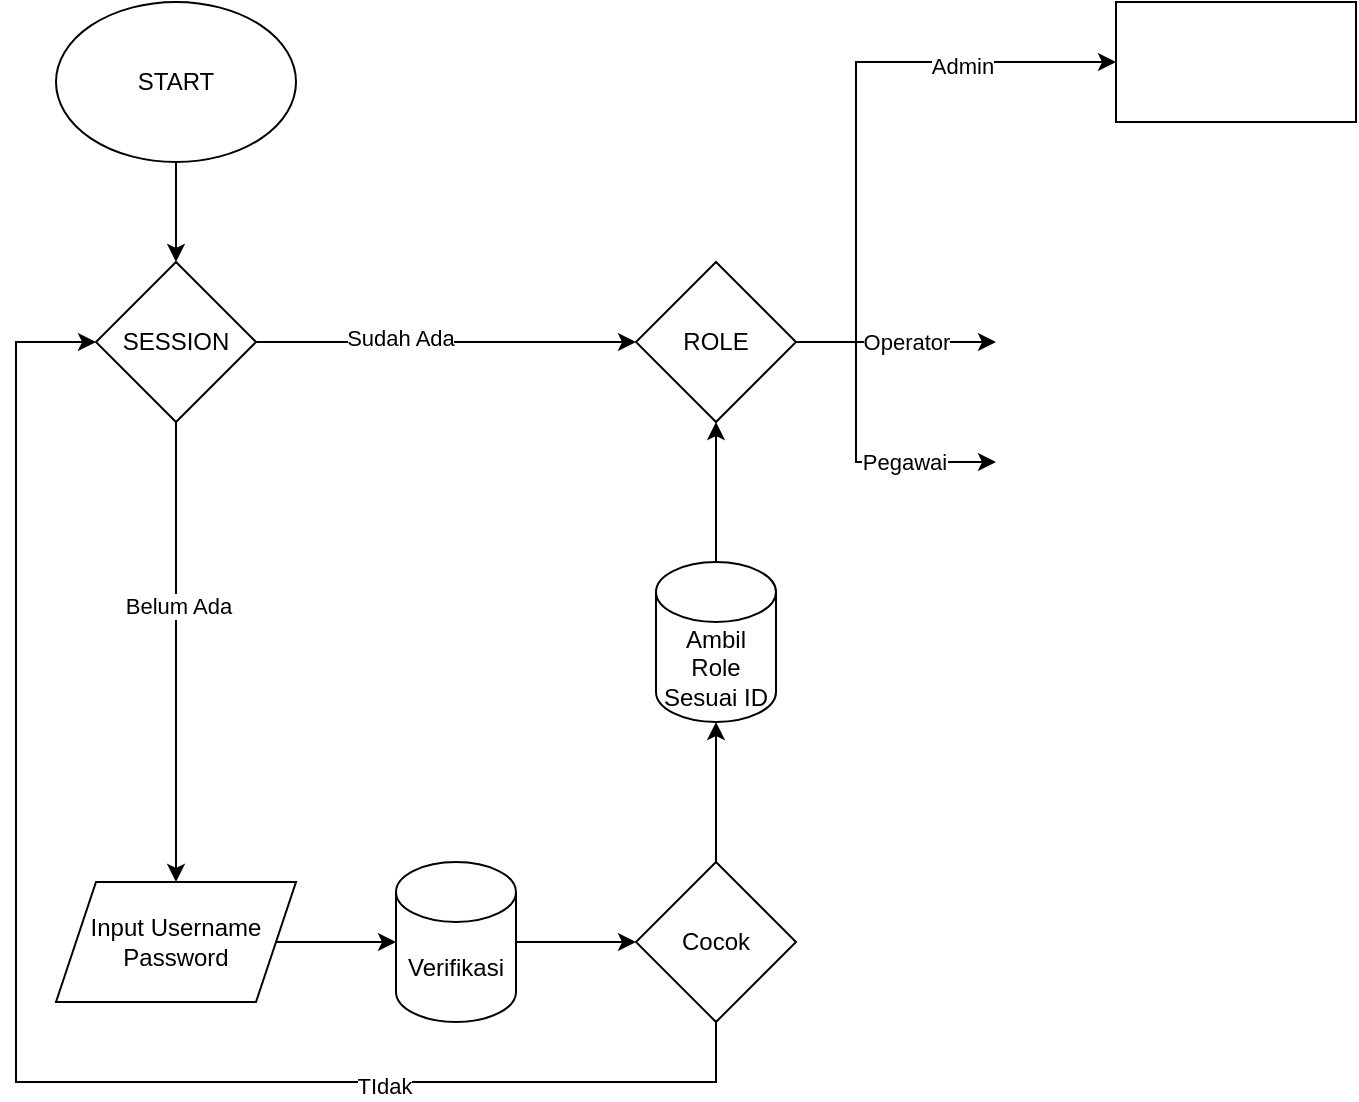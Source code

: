 <mxfile version="22.1.7" type="github">
  <diagram name="Halaman-1" id="u0LsdkkyKvP38xiplY5e">
    <mxGraphModel dx="566" dy="314" grid="1" gridSize="10" guides="1" tooltips="1" connect="1" arrows="1" fold="1" page="1" pageScale="1" pageWidth="827" pageHeight="1169" math="0" shadow="0">
      <root>
        <mxCell id="0" />
        <mxCell id="1" parent="0" />
        <mxCell id="k8NydNRfbX4hoKyEO9T_-6" value="" style="edgeStyle=orthogonalEdgeStyle;rounded=0;orthogonalLoop=1;jettySize=auto;html=1;" edge="1" parent="1" source="k8NydNRfbX4hoKyEO9T_-1" target="k8NydNRfbX4hoKyEO9T_-4">
          <mxGeometry relative="1" as="geometry" />
        </mxCell>
        <mxCell id="k8NydNRfbX4hoKyEO9T_-1" value="START" style="ellipse;whiteSpace=wrap;html=1;" vertex="1" parent="1">
          <mxGeometry x="30" y="10" width="120" height="80" as="geometry" />
        </mxCell>
        <mxCell id="k8NydNRfbX4hoKyEO9T_-12" style="edgeStyle=orthogonalEdgeStyle;rounded=0;orthogonalLoop=1;jettySize=auto;html=1;entryX=0;entryY=0.5;entryDx=0;entryDy=0;" edge="1" parent="1" source="k8NydNRfbX4hoKyEO9T_-4" target="k8NydNRfbX4hoKyEO9T_-8">
          <mxGeometry relative="1" as="geometry" />
        </mxCell>
        <mxCell id="k8NydNRfbX4hoKyEO9T_-14" value="Sudah Ada" style="edgeLabel;html=1;align=center;verticalAlign=middle;resizable=0;points=[];" vertex="1" connectable="0" parent="k8NydNRfbX4hoKyEO9T_-12">
          <mxGeometry x="-0.243" y="2" relative="1" as="geometry">
            <mxPoint as="offset" />
          </mxGeometry>
        </mxCell>
        <mxCell id="k8NydNRfbX4hoKyEO9T_-18" value="" style="edgeStyle=orthogonalEdgeStyle;rounded=0;orthogonalLoop=1;jettySize=auto;html=1;" edge="1" parent="1" source="k8NydNRfbX4hoKyEO9T_-4" target="k8NydNRfbX4hoKyEO9T_-16">
          <mxGeometry relative="1" as="geometry" />
        </mxCell>
        <mxCell id="k8NydNRfbX4hoKyEO9T_-19" value="Belum Ada" style="edgeLabel;html=1;align=center;verticalAlign=middle;resizable=0;points=[];" vertex="1" connectable="0" parent="k8NydNRfbX4hoKyEO9T_-18">
          <mxGeometry x="-0.2" y="1" relative="1" as="geometry">
            <mxPoint as="offset" />
          </mxGeometry>
        </mxCell>
        <mxCell id="k8NydNRfbX4hoKyEO9T_-4" value="SESSION" style="rhombus;whiteSpace=wrap;html=1;" vertex="1" parent="1">
          <mxGeometry x="50" y="140" width="80" height="80" as="geometry" />
        </mxCell>
        <mxCell id="k8NydNRfbX4hoKyEO9T_-32" style="edgeStyle=orthogonalEdgeStyle;rounded=0;orthogonalLoop=1;jettySize=auto;html=1;entryX=0;entryY=0.5;entryDx=0;entryDy=0;" edge="1" parent="1" source="k8NydNRfbX4hoKyEO9T_-8" target="k8NydNRfbX4hoKyEO9T_-39">
          <mxGeometry relative="1" as="geometry">
            <mxPoint x="500" y="120" as="targetPoint" />
            <Array as="points">
              <mxPoint x="430" y="180" />
              <mxPoint x="430" y="40" />
            </Array>
          </mxGeometry>
        </mxCell>
        <mxCell id="k8NydNRfbX4hoKyEO9T_-36" value="Admin" style="edgeLabel;html=1;align=center;verticalAlign=middle;resizable=0;points=[];" vertex="1" connectable="0" parent="k8NydNRfbX4hoKyEO9T_-32">
          <mxGeometry x="0.482" y="-2" relative="1" as="geometry">
            <mxPoint as="offset" />
          </mxGeometry>
        </mxCell>
        <mxCell id="k8NydNRfbX4hoKyEO9T_-33" style="edgeStyle=orthogonalEdgeStyle;rounded=0;orthogonalLoop=1;jettySize=auto;html=1;" edge="1" parent="1" source="k8NydNRfbX4hoKyEO9T_-8">
          <mxGeometry relative="1" as="geometry">
            <mxPoint x="500" y="180" as="targetPoint" />
          </mxGeometry>
        </mxCell>
        <mxCell id="k8NydNRfbX4hoKyEO9T_-37" value="Operator" style="edgeLabel;html=1;align=center;verticalAlign=middle;resizable=0;points=[];" vertex="1" connectable="0" parent="k8NydNRfbX4hoKyEO9T_-33">
          <mxGeometry x="0.105" y="1" relative="1" as="geometry">
            <mxPoint as="offset" />
          </mxGeometry>
        </mxCell>
        <mxCell id="k8NydNRfbX4hoKyEO9T_-34" style="edgeStyle=orthogonalEdgeStyle;rounded=0;orthogonalLoop=1;jettySize=auto;html=1;" edge="1" parent="1" source="k8NydNRfbX4hoKyEO9T_-8">
          <mxGeometry relative="1" as="geometry">
            <mxPoint x="500" y="240" as="targetPoint" />
            <Array as="points">
              <mxPoint x="430" y="180" />
              <mxPoint x="430" y="240" />
            </Array>
          </mxGeometry>
        </mxCell>
        <mxCell id="k8NydNRfbX4hoKyEO9T_-38" value="Pegawai" style="edgeLabel;html=1;align=center;verticalAlign=middle;resizable=0;points=[];" vertex="1" connectable="0" parent="k8NydNRfbX4hoKyEO9T_-34">
          <mxGeometry x="0.417" relative="1" as="geometry">
            <mxPoint as="offset" />
          </mxGeometry>
        </mxCell>
        <mxCell id="k8NydNRfbX4hoKyEO9T_-8" value="ROLE" style="rhombus;whiteSpace=wrap;html=1;" vertex="1" parent="1">
          <mxGeometry x="320" y="140" width="80" height="80" as="geometry" />
        </mxCell>
        <mxCell id="k8NydNRfbX4hoKyEO9T_-23" value="" style="edgeStyle=orthogonalEdgeStyle;rounded=0;orthogonalLoop=1;jettySize=auto;html=1;" edge="1" parent="1" source="k8NydNRfbX4hoKyEO9T_-15" target="k8NydNRfbX4hoKyEO9T_-22">
          <mxGeometry relative="1" as="geometry" />
        </mxCell>
        <mxCell id="k8NydNRfbX4hoKyEO9T_-15" value="Verifikasi" style="shape=cylinder3;whiteSpace=wrap;html=1;boundedLbl=1;backgroundOutline=1;size=15;" vertex="1" parent="1">
          <mxGeometry x="200" y="440" width="60" height="80" as="geometry" />
        </mxCell>
        <mxCell id="k8NydNRfbX4hoKyEO9T_-21" value="" style="edgeStyle=orthogonalEdgeStyle;rounded=0;orthogonalLoop=1;jettySize=auto;html=1;" edge="1" parent="1" source="k8NydNRfbX4hoKyEO9T_-16" target="k8NydNRfbX4hoKyEO9T_-15">
          <mxGeometry relative="1" as="geometry" />
        </mxCell>
        <mxCell id="k8NydNRfbX4hoKyEO9T_-16" value="Input Username&lt;br&gt;Password" style="shape=parallelogram;perimeter=parallelogramPerimeter;whiteSpace=wrap;html=1;fixedSize=1;" vertex="1" parent="1">
          <mxGeometry x="30" y="450" width="120" height="60" as="geometry" />
        </mxCell>
        <mxCell id="k8NydNRfbX4hoKyEO9T_-26" style="edgeStyle=orthogonalEdgeStyle;rounded=0;orthogonalLoop=1;jettySize=auto;html=1;entryX=0;entryY=0.5;entryDx=0;entryDy=0;" edge="1" parent="1" source="k8NydNRfbX4hoKyEO9T_-22" target="k8NydNRfbX4hoKyEO9T_-4">
          <mxGeometry relative="1" as="geometry">
            <mxPoint x="50" y="240" as="targetPoint" />
            <Array as="points">
              <mxPoint x="360" y="550" />
              <mxPoint x="10" y="550" />
              <mxPoint x="10" y="180" />
            </Array>
          </mxGeometry>
        </mxCell>
        <mxCell id="k8NydNRfbX4hoKyEO9T_-27" value="TIdak" style="edgeLabel;html=1;align=center;verticalAlign=middle;resizable=0;points=[];" vertex="1" connectable="0" parent="k8NydNRfbX4hoKyEO9T_-26">
          <mxGeometry x="-0.503" y="2" relative="1" as="geometry">
            <mxPoint as="offset" />
          </mxGeometry>
        </mxCell>
        <mxCell id="k8NydNRfbX4hoKyEO9T_-22" value="Cocok" style="rhombus;whiteSpace=wrap;html=1;" vertex="1" parent="1">
          <mxGeometry x="320" y="440" width="80" height="80" as="geometry" />
        </mxCell>
        <mxCell id="k8NydNRfbX4hoKyEO9T_-31" value="" style="edgeStyle=orthogonalEdgeStyle;rounded=0;orthogonalLoop=1;jettySize=auto;html=1;" edge="1" parent="1" source="k8NydNRfbX4hoKyEO9T_-29" target="k8NydNRfbX4hoKyEO9T_-8">
          <mxGeometry relative="1" as="geometry" />
        </mxCell>
        <mxCell id="k8NydNRfbX4hoKyEO9T_-29" value="Ambil Role&lt;br&gt;Sesuai ID" style="shape=cylinder3;whiteSpace=wrap;html=1;boundedLbl=1;backgroundOutline=1;size=15;" vertex="1" parent="1">
          <mxGeometry x="330" y="290" width="60" height="80" as="geometry" />
        </mxCell>
        <mxCell id="k8NydNRfbX4hoKyEO9T_-30" style="edgeStyle=orthogonalEdgeStyle;rounded=0;orthogonalLoop=1;jettySize=auto;html=1;entryX=0.5;entryY=1;entryDx=0;entryDy=0;entryPerimeter=0;" edge="1" parent="1" source="k8NydNRfbX4hoKyEO9T_-22" target="k8NydNRfbX4hoKyEO9T_-29">
          <mxGeometry relative="1" as="geometry" />
        </mxCell>
        <mxCell id="k8NydNRfbX4hoKyEO9T_-39" value="" style="rounded=0;whiteSpace=wrap;html=1;" vertex="1" parent="1">
          <mxGeometry x="560" y="10" width="120" height="60" as="geometry" />
        </mxCell>
      </root>
    </mxGraphModel>
  </diagram>
</mxfile>
